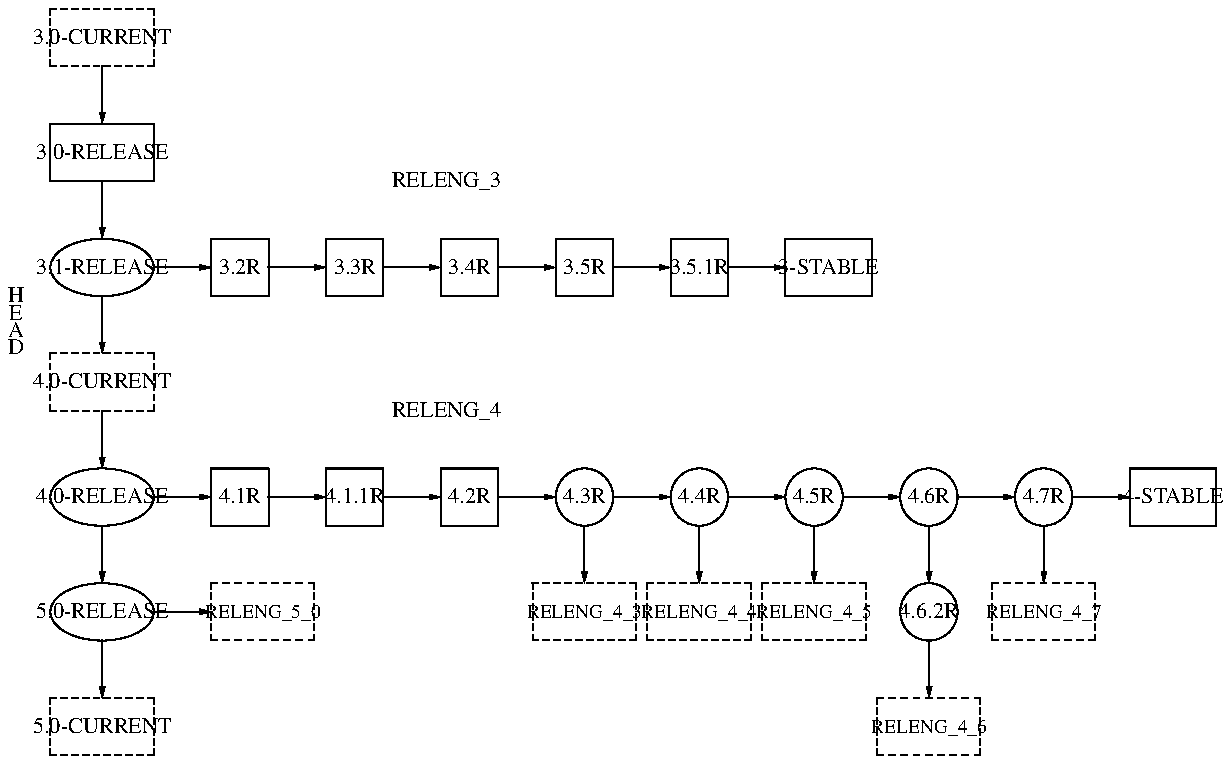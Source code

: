 .\" -*- nroff -*-
.\" $FreeBSD$

.PS 6

HEAD_3:
	box width .9 "\s-23.0-CURRENT\s+2" dashed

	line -> down from HEAD_3.s
RELENG_3_0_0_RELEASE:
	box width .9 "\s-23.0-RELEASE\s+2"
	move right 3
	"\s-2RELENG_3\s+2"

	line -> down from RELENG_3_0_0_RELEASE.s
RELENG_3_1_0_RELEASE:
	ellipse width .9 "\s-23.1-RELEASE\s+2"
	move left .75
	"\s-2H\s+2"
	move down .15
	"\s-2E\s+2"
	move down .15
	"\s-2A\s+2"
	move down .15
	"\s-2D\s+2"

	line -> right from RELENG_3_1_0_RELEASE.e
RELENG_3_2_0_RELEASE:
	box width .5 "\s-23.2R\s+2"

	line -> right from RELENG_3_2_0_RELEASE.e
RELENG_3_3_0_RELEASE:
	box width .5 "\s-23.3R\s+2"

	line -> right from RELENG_3_3_0_RELEASE.e
RELENG_3_4_0_RELEASE:
	box width .5 "\s-23.4R\s+2"

	line -> right from RELENG_3_4_0_RELEASE.e
RELENG_3_5_0_RELEASE:
	box width .5 "\s-23.5R\s+2"

	line -> right from RELENG_3_5_0_RELEASE.e
RELENG_3_5_1_RELEASE:
	box width .5 "\s-23.5.1R\s+2"

	line -> right from RELENG_3_5_1_RELEASE.e
RELENG_3:
	box "\s-23-STABLE\s+2"

	line -> down from RELENG_3_1_0_RELEASE.s
HEAD_4:
	box width .9 "\s-24.0-CURRENT\s+2" dashed
	move right 3
	"\s-2RELENG_4\s+2"

	line -> down from HEAD_4.s
RELENG_4_0_0_RELEASE:
	ellipse width .9 "\s-24.0-RELEASE\s+2"

	line -> right from RELENG_4_0_0_RELEASE.e
RELENG_4_1_0_RELEASE:
	box width .5 "\s-24.1R\s+2"

	line -> right from RELENG_4_1_0_RELEASE.e
RELENG_4_1_1_RELEASE:
	box width .5 "\s-24.1.1R\s+2"

	line -> right from RELENG_4_1_1_RELEASE.e
RELENG_4_2_0_RELEASE:
	box width .5 "\s-24.2R\s+2"

	line -> right from RELENG_4_2_0_RELEASE.e
RELENG_4_3_0_RELEASE:
	ellipse width .5 "\s-24.3R\s+2"

	line -> down from RELENG_4_3_0_RELEASE.s
RELENG_4_3:
	box width .9 "\s-3RELENG_4_3\s+3" dashed

	line -> right from RELENG_4_3_0_RELEASE.e
RELENG_4_4_0_RELEASE:
	ellipse width .5 "\s-24.4R\s+2"

	line -> down from RELENG_4_4_0_RELEASE.s
RELENG_4_4:
	box width .9 "\s-3RELENG_4_4\s+3" dashed

	line -> right from RELENG_4_4_0_RELEASE.e
RELENG_4_5_0_RELEASE:
	ellipse width .5 "\s-24.5R\s+2"

	line -> down from RELENG_4_5_0_RELEASE.s
RELENG_4_5:
	box width .9 "\s-3RELENG_4_5\s+3" dashed

	line -> right from RELENG_4_5_0_RELEASE.e
RELENG_4_6_0_RELEASE:
	ellipse width .5 "\s-24.6R\s+2"

	line -> down from RELENG_4_6_0_RELEASE.s
RELENG_4_6_2_RELEASE:
	ellipse width .5 "\s-24.6.2R\s+2"
	line -> down from RELENG_4_6_2_RELEASE.s

RELENG_4_6:
	box width .9 "\s-3RELENG_4_6\s+3" dashed

	line -> right from RELENG_4_6_0_RELEASE.e

RELENG_4_7_0_RELEASE:
	ellipse width .5 "\s-24.7R\s+2"
	line -> down from RELENG_4_7_0_RELEASE.s

RELENG_4_7:
	box width .9 "\s-3RELENG_4_7\s+3" dashed
	line -> right from RELENG_4_7_0_RELEASE.e

RELENG_4:box "\s-24-STABLE\s+2"

	line -> down from RELENG_4_0_0_RELEASE.s


RELENG_5_0_0_RELEASE:
	ellipse width .9 "\s-25.0-RELEASE\s+2"
	line -> right from RELENG_5_0_0_RELEASE.e

RELENG_5_0:
	box width .9 "\s-3RELENG_5_0\s+3" dashed
	line -> down from RELENG_5_0_0_RELEASE.s

HEAD_5:
	box width .9 "\s-25.0-CURRENT\s+2" dashed

.PE

